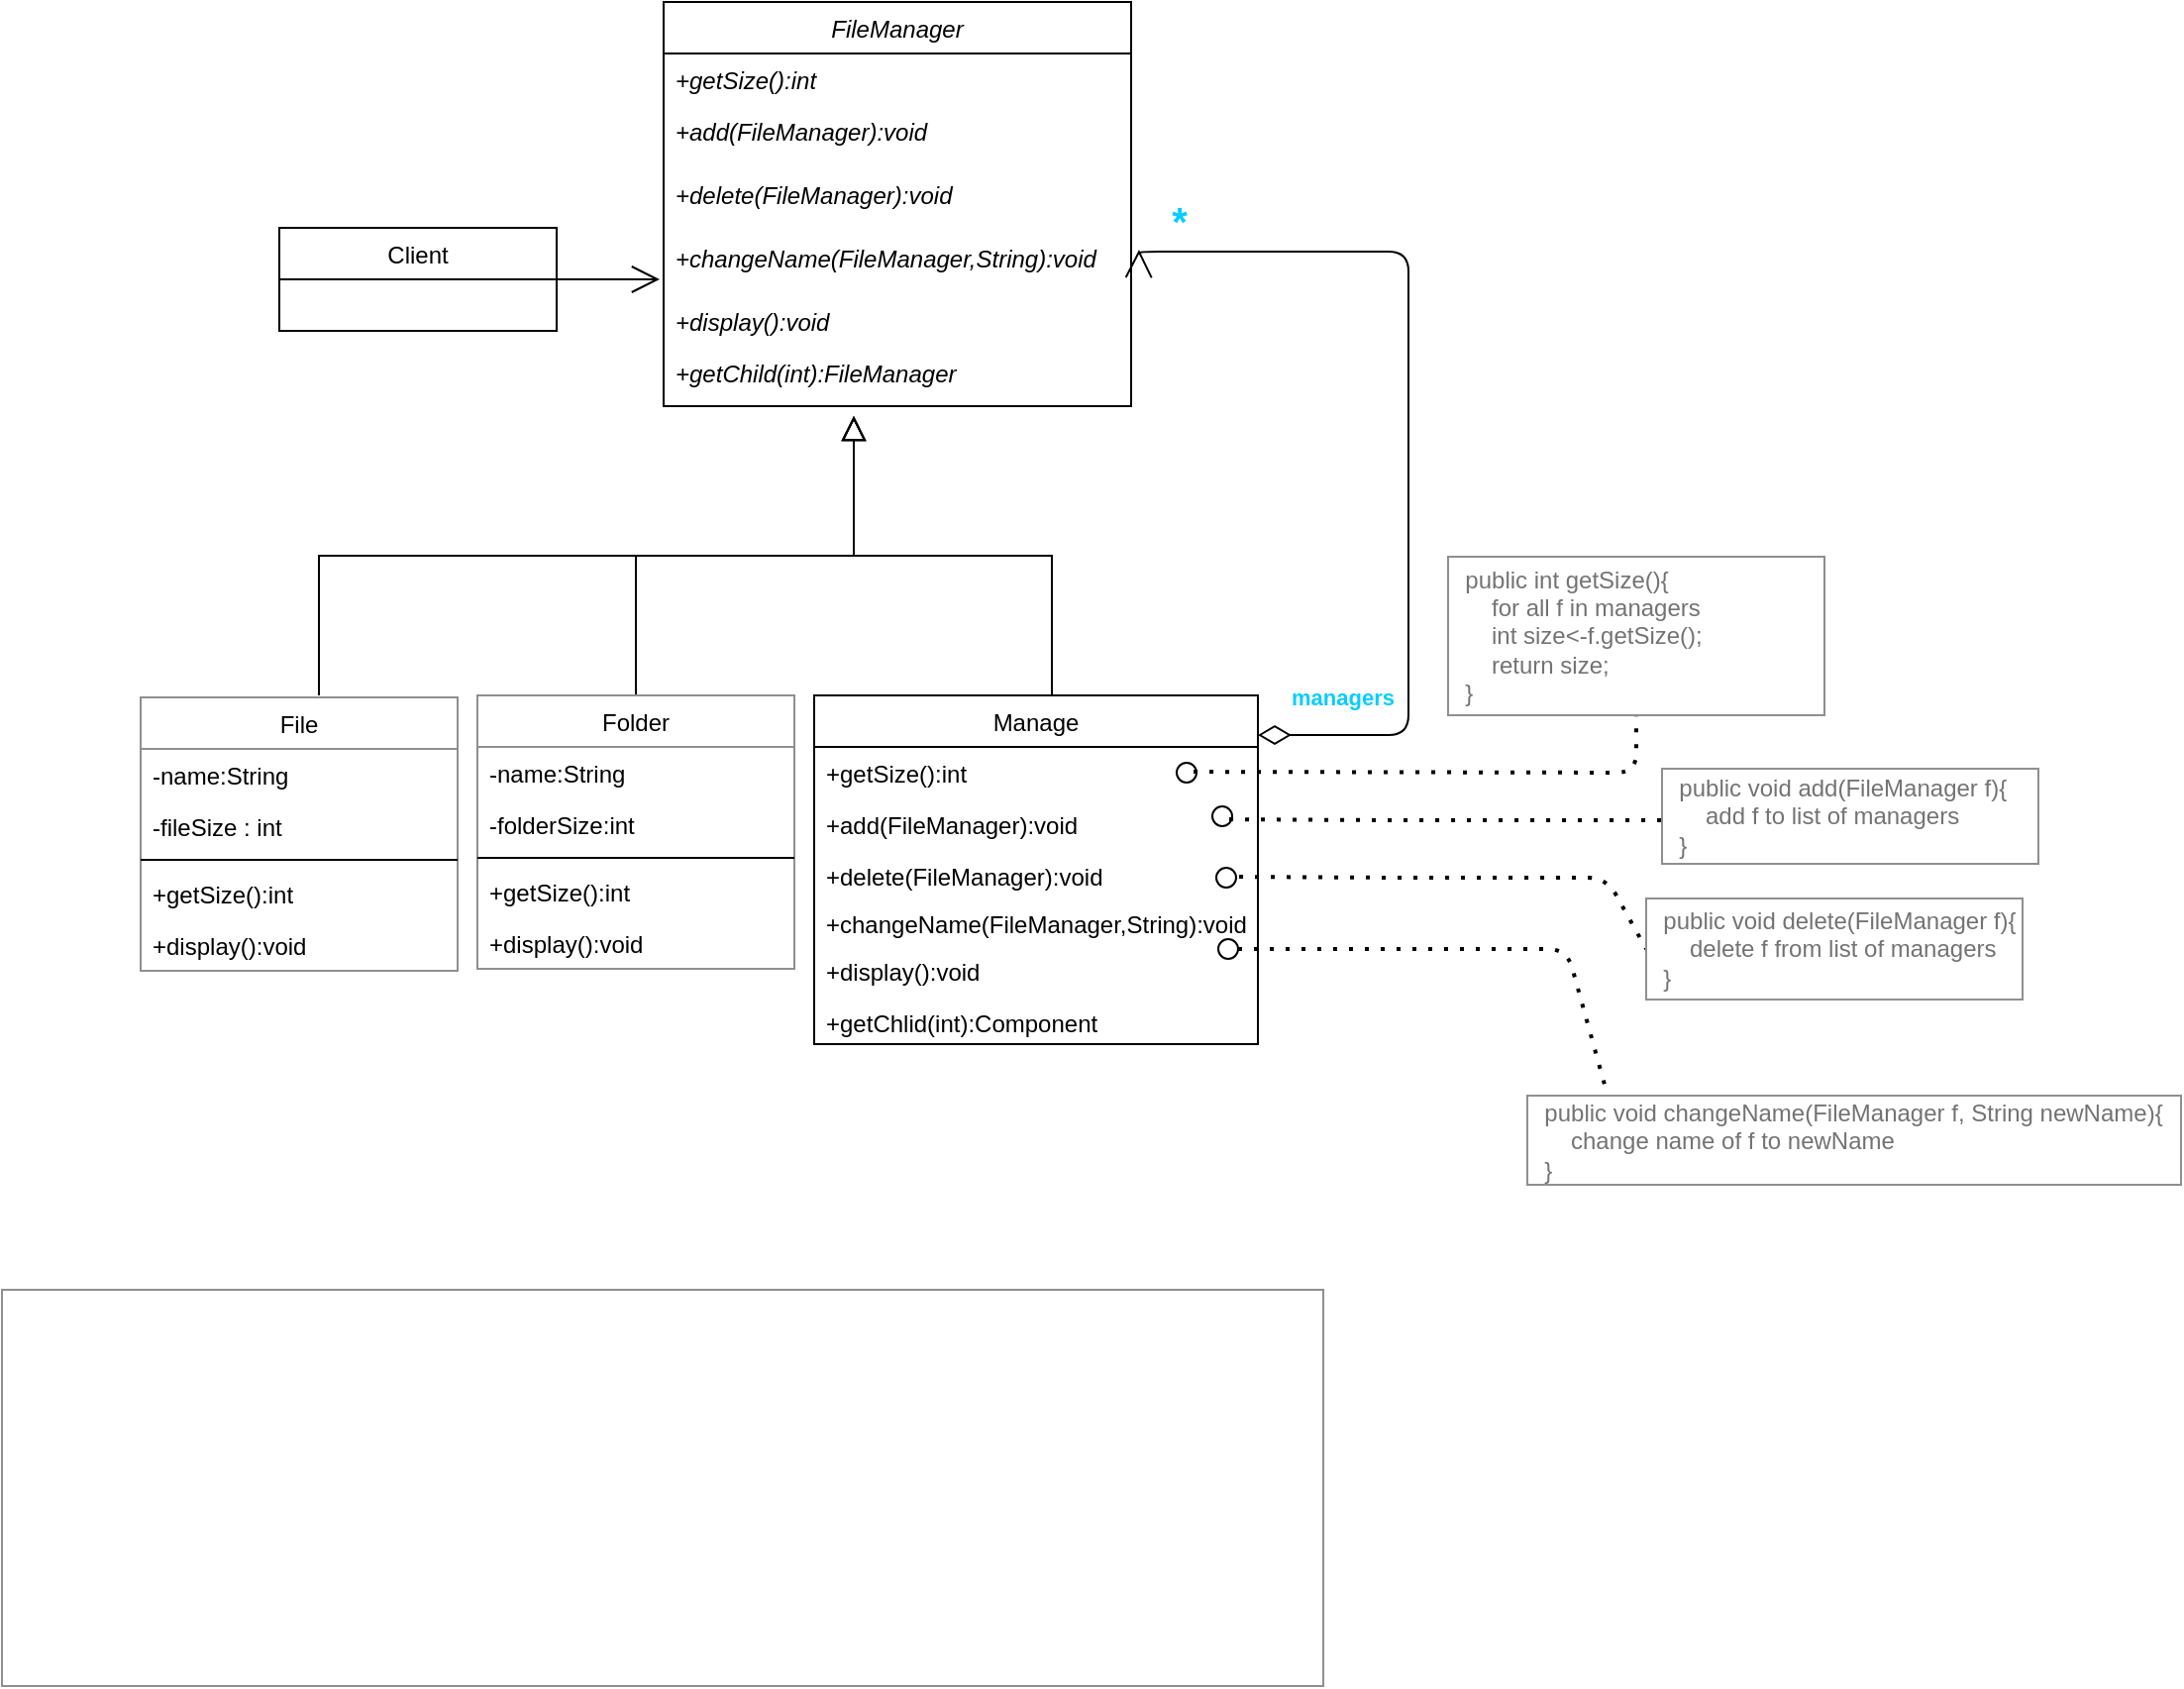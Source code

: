 <mxfile version="13.9.8" type="github">
  <diagram id="C5RBs43oDa-KdzZeNtuy" name="Page-1">
    <mxGraphModel dx="1765" dy="628" grid="1" gridSize="10" guides="1" tooltips="1" connect="1" arrows="1" fold="1" page="1" pageScale="1" pageWidth="827" pageHeight="1169" math="0" shadow="0">
      <root>
        <mxCell id="WIyWlLk6GJQsqaUBKTNV-0" />
        <mxCell id="WIyWlLk6GJQsqaUBKTNV-1" parent="WIyWlLk6GJQsqaUBKTNV-0" />
        <mxCell id="zkfFHV4jXpPFQw0GAbJ--12" value="" style="endArrow=block;endSize=10;endFill=0;shadow=0;strokeWidth=1;rounded=0;edgeStyle=elbowEdgeStyle;elbow=vertical;" parent="WIyWlLk6GJQsqaUBKTNV-1" edge="1">
          <mxGeometry width="160" relative="1" as="geometry">
            <mxPoint x="200" y="360" as="sourcePoint" />
            <mxPoint x="310" y="219" as="targetPoint" />
          </mxGeometry>
        </mxCell>
        <mxCell id="zkfFHV4jXpPFQw0GAbJ--16" value="" style="endArrow=block;endSize=10;endFill=0;shadow=0;strokeWidth=1;rounded=0;edgeStyle=elbowEdgeStyle;elbow=vertical;" parent="WIyWlLk6GJQsqaUBKTNV-1" edge="1">
          <mxGeometry width="160" relative="1" as="geometry">
            <mxPoint x="410" y="360" as="sourcePoint" />
            <mxPoint x="310" y="219" as="targetPoint" />
          </mxGeometry>
        </mxCell>
        <mxCell id="n-7tMSdOyZGbc8-vc1UM-0" value="Client" style="swimlane;fontStyle=0;childLayout=stackLayout;horizontal=1;startSize=26;fillColor=none;horizontalStack=0;resizeParent=1;resizeParentMax=0;resizeLast=0;collapsible=1;marginBottom=0;" vertex="1" parent="WIyWlLk6GJQsqaUBKTNV-1">
          <mxGeometry x="20" y="124" width="140" height="52" as="geometry" />
        </mxCell>
        <mxCell id="n-7tMSdOyZGbc8-vc1UM-5" value="FileManager" style="swimlane;fontStyle=2;childLayout=stackLayout;horizontal=1;startSize=26;fillColor=none;horizontalStack=0;resizeParent=1;resizeParentMax=0;resizeLast=0;collapsible=1;marginBottom=0;" vertex="1" parent="WIyWlLk6GJQsqaUBKTNV-1">
          <mxGeometry x="214" y="10" width="236" height="204" as="geometry" />
        </mxCell>
        <mxCell id="n-7tMSdOyZGbc8-vc1UM-6" value="+getSize():int" style="text;strokeColor=none;fillColor=none;align=left;verticalAlign=top;spacingLeft=4;spacingRight=4;overflow=hidden;rotatable=0;points=[[0,0.5],[1,0.5]];portConstraint=eastwest;fontStyle=2" vertex="1" parent="n-7tMSdOyZGbc8-vc1UM-5">
          <mxGeometry y="26" width="236" height="26" as="geometry" />
        </mxCell>
        <mxCell id="n-7tMSdOyZGbc8-vc1UM-8" value="+add(FileManager):void&#xa;" style="text;strokeColor=none;fillColor=none;align=left;verticalAlign=top;spacingLeft=4;spacingRight=4;overflow=hidden;rotatable=0;points=[[0,0.5],[1,0.5]];portConstraint=eastwest;fontStyle=2" vertex="1" parent="n-7tMSdOyZGbc8-vc1UM-5">
          <mxGeometry y="52" width="236" height="32" as="geometry" />
        </mxCell>
        <mxCell id="n-7tMSdOyZGbc8-vc1UM-38" value="+delete(FileManager):void" style="text;strokeColor=none;fillColor=none;align=left;verticalAlign=top;spacingLeft=4;spacingRight=4;overflow=hidden;rotatable=0;points=[[0,0.5],[1,0.5]];portConstraint=eastwest;fontStyle=2" vertex="1" parent="n-7tMSdOyZGbc8-vc1UM-5">
          <mxGeometry y="84" width="236" height="32" as="geometry" />
        </mxCell>
        <mxCell id="n-7tMSdOyZGbc8-vc1UM-39" value="+changeName(FileManager,String):void" style="text;strokeColor=none;fillColor=none;align=left;verticalAlign=top;spacingLeft=4;spacingRight=4;overflow=hidden;rotatable=0;points=[[0,0.5],[1,0.5]];portConstraint=eastwest;fontStyle=2" vertex="1" parent="n-7tMSdOyZGbc8-vc1UM-5">
          <mxGeometry y="116" width="236" height="32" as="geometry" />
        </mxCell>
        <mxCell id="n-7tMSdOyZGbc8-vc1UM-7" value="+display():void" style="text;strokeColor=none;fillColor=none;align=left;verticalAlign=top;spacingLeft=4;spacingRight=4;overflow=hidden;rotatable=0;points=[[0,0.5],[1,0.5]];portConstraint=eastwest;fontStyle=2" vertex="1" parent="n-7tMSdOyZGbc8-vc1UM-5">
          <mxGeometry y="148" width="236" height="26" as="geometry" />
        </mxCell>
        <mxCell id="n-7tMSdOyZGbc8-vc1UM-9" value="+getChild(int):FileManager" style="text;strokeColor=none;fillColor=none;align=left;verticalAlign=top;spacingLeft=4;spacingRight=4;overflow=hidden;rotatable=0;points=[[0,0.5],[1,0.5]];portConstraint=eastwest;fontStyle=2" vertex="1" parent="n-7tMSdOyZGbc8-vc1UM-5">
          <mxGeometry y="174" width="236" height="30" as="geometry" />
        </mxCell>
        <mxCell id="n-7tMSdOyZGbc8-vc1UM-10" value="" style="endArrow=open;endFill=1;endSize=12;html=1;exitX=1;exitY=0.5;exitDx=0;exitDy=0;" edge="1" parent="WIyWlLk6GJQsqaUBKTNV-1" source="n-7tMSdOyZGbc8-vc1UM-0">
          <mxGeometry width="160" relative="1" as="geometry">
            <mxPoint x="220" y="320" as="sourcePoint" />
            <mxPoint x="212" y="150" as="targetPoint" />
          </mxGeometry>
        </mxCell>
        <mxCell id="n-7tMSdOyZGbc8-vc1UM-11" value="Manage" style="swimlane;fontStyle=0;childLayout=stackLayout;horizontal=1;startSize=26;fillColor=none;horizontalStack=0;resizeParent=1;resizeParentMax=0;resizeLast=0;collapsible=1;marginBottom=0;" vertex="1" parent="WIyWlLk6GJQsqaUBKTNV-1">
          <mxGeometry x="290" y="360" width="224" height="176" as="geometry" />
        </mxCell>
        <mxCell id="n-7tMSdOyZGbc8-vc1UM-12" value="+getSize():int" style="text;strokeColor=none;fillColor=none;align=left;verticalAlign=top;spacingLeft=4;spacingRight=4;overflow=hidden;rotatable=0;points=[[0,0.5],[1,0.5]];portConstraint=eastwest;" vertex="1" parent="n-7tMSdOyZGbc8-vc1UM-11">
          <mxGeometry y="26" width="224" height="26" as="geometry" />
        </mxCell>
        <mxCell id="n-7tMSdOyZGbc8-vc1UM-13" value="+add(FileManager):void" style="text;strokeColor=none;fillColor=none;align=left;verticalAlign=top;spacingLeft=4;spacingRight=4;overflow=hidden;rotatable=0;points=[[0,0.5],[1,0.5]];portConstraint=eastwest;" vertex="1" parent="n-7tMSdOyZGbc8-vc1UM-11">
          <mxGeometry y="52" width="224" height="26" as="geometry" />
        </mxCell>
        <mxCell id="n-7tMSdOyZGbc8-vc1UM-14" value="+delete(FileManager):void" style="text;strokeColor=none;fillColor=none;align=left;verticalAlign=top;spacingLeft=4;spacingRight=4;overflow=hidden;rotatable=0;points=[[0,0.5],[1,0.5]];portConstraint=eastwest;" vertex="1" parent="n-7tMSdOyZGbc8-vc1UM-11">
          <mxGeometry y="78" width="224" height="24" as="geometry" />
        </mxCell>
        <mxCell id="n-7tMSdOyZGbc8-vc1UM-40" value="+changeName(FileManager,String):void" style="text;strokeColor=none;fillColor=none;align=left;verticalAlign=top;spacingLeft=4;spacingRight=4;overflow=hidden;rotatable=0;points=[[0,0.5],[1,0.5]];portConstraint=eastwest;" vertex="1" parent="n-7tMSdOyZGbc8-vc1UM-11">
          <mxGeometry y="102" width="224" height="24" as="geometry" />
        </mxCell>
        <mxCell id="n-7tMSdOyZGbc8-vc1UM-37" value="+display():void" style="text;strokeColor=none;fillColor=none;align=left;verticalAlign=top;spacingLeft=4;spacingRight=4;overflow=hidden;rotatable=0;points=[[0,0.5],[1,0.5]];portConstraint=eastwest;" vertex="1" parent="n-7tMSdOyZGbc8-vc1UM-11">
          <mxGeometry y="126" width="224" height="26" as="geometry" />
        </mxCell>
        <mxCell id="n-7tMSdOyZGbc8-vc1UM-16" value="+getChlid(int):Component" style="text;strokeColor=none;fillColor=none;align=left;verticalAlign=top;spacingLeft=4;spacingRight=4;overflow=hidden;rotatable=0;points=[[0,0.5],[1,0.5]];portConstraint=eastwest;" vertex="1" parent="n-7tMSdOyZGbc8-vc1UM-11">
          <mxGeometry y="152" width="224" height="24" as="geometry" />
        </mxCell>
        <mxCell id="n-7tMSdOyZGbc8-vc1UM-17" value="&lt;font color=&quot;#05cdff&quot;&gt;&lt;b&gt;managers&lt;/b&gt;&lt;/font&gt;" style="endArrow=open;html=1;endSize=12;startArrow=diamondThin;startSize=14;startFill=0;edgeStyle=orthogonalEdgeStyle;align=left;verticalAlign=bottom;entryX=1.017;entryY=0.281;entryDx=0;entryDy=0;entryPerimeter=0;" edge="1" parent="WIyWlLk6GJQsqaUBKTNV-1" target="n-7tMSdOyZGbc8-vc1UM-39">
          <mxGeometry x="-0.935" y="10" relative="1" as="geometry">
            <mxPoint x="514" y="380" as="sourcePoint" />
            <mxPoint x="490" y="110" as="targetPoint" />
            <Array as="points">
              <mxPoint x="590" y="380" />
              <mxPoint x="590" y="136" />
            </Array>
            <mxPoint as="offset" />
          </mxGeometry>
        </mxCell>
        <mxCell id="n-7tMSdOyZGbc8-vc1UM-41" value="*" style="edgeLabel;html=1;align=center;verticalAlign=middle;resizable=0;points=[];fontColor=#05CDFF;fontStyle=1;fontSize=20;" vertex="1" connectable="0" parent="n-7tMSdOyZGbc8-vc1UM-17">
          <mxGeometry x="0.907" y="-4" relative="1" as="geometry">
            <mxPoint y="-12" as="offset" />
          </mxGeometry>
        </mxCell>
        <mxCell id="n-7tMSdOyZGbc8-vc1UM-19" value="" style="ellipse;fillColor=#ffffff;strokeColor=#000000;" vertex="1" parent="WIyWlLk6GJQsqaUBKTNV-1">
          <mxGeometry x="473" y="394" width="10" height="10" as="geometry" />
        </mxCell>
        <mxCell id="n-7tMSdOyZGbc8-vc1UM-21" value="" style="endArrow=none;dashed=1;html=1;dashPattern=1 3;strokeWidth=2;exitX=1;exitY=1;exitDx=0;exitDy=0;entryX=0.5;entryY=1;entryDx=0;entryDy=0;" edge="1" parent="WIyWlLk6GJQsqaUBKTNV-1" target="n-7tMSdOyZGbc8-vc1UM-24">
          <mxGeometry width="50" height="50" relative="1" as="geometry">
            <mxPoint x="481.536" y="398.536" as="sourcePoint" />
            <mxPoint x="715" y="366" as="targetPoint" />
            <Array as="points">
              <mxPoint x="705" y="399" />
            </Array>
          </mxGeometry>
        </mxCell>
        <mxCell id="n-7tMSdOyZGbc8-vc1UM-24" value="&lt;font color=&quot;#737373&quot;&gt;&amp;nbsp; public int getSize(){&lt;br&gt;&amp;nbsp; &amp;nbsp; &amp;nbsp; for all f in managers&lt;br&gt;&amp;nbsp; &amp;nbsp; &amp;nbsp; int size&amp;lt;-f.getSize();&lt;br&gt;&amp;nbsp; &amp;nbsp; &amp;nbsp; return size;&lt;br&gt;&amp;nbsp; }&lt;/font&gt;" style="html=1;align=left;strokeColor=#8F8F8F;" vertex="1" parent="WIyWlLk6GJQsqaUBKTNV-1">
          <mxGeometry x="610" y="290" width="190" height="80" as="geometry" />
        </mxCell>
        <mxCell id="n-7tMSdOyZGbc8-vc1UM-31" value="" style="endArrow=block;endSize=10;endFill=0;shadow=0;strokeWidth=1;rounded=0;edgeStyle=elbowEdgeStyle;elbow=vertical;exitX=0.5;exitY=0;exitDx=0;exitDy=0;" edge="1" parent="WIyWlLk6GJQsqaUBKTNV-1">
          <mxGeometry width="160" relative="1" as="geometry">
            <mxPoint x="40" y="360" as="sourcePoint" />
            <mxPoint x="310" y="219" as="targetPoint" />
          </mxGeometry>
        </mxCell>
        <mxCell id="n-7tMSdOyZGbc8-vc1UM-42" value="" style="html=1;strokeColor=#8F8F8F;fontSize=20;fontColor=#05CDFF;" vertex="1" parent="WIyWlLk6GJQsqaUBKTNV-1">
          <mxGeometry x="-120" y="660" width="667" height="200" as="geometry" />
        </mxCell>
        <mxCell id="n-7tMSdOyZGbc8-vc1UM-43" value="File" style="swimlane;fontStyle=0;align=center;verticalAlign=top;childLayout=stackLayout;horizontal=1;startSize=26;horizontalStack=0;resizeParent=1;resizeParentMax=0;resizeLast=0;collapsible=1;marginBottom=0;strokeColor=#8F8F8F;fontSize=12;" vertex="1" parent="WIyWlLk6GJQsqaUBKTNV-1">
          <mxGeometry x="-50" y="361" width="160" height="138" as="geometry" />
        </mxCell>
        <mxCell id="n-7tMSdOyZGbc8-vc1UM-44" value="-name:String" style="text;strokeColor=none;fillColor=none;align=left;verticalAlign=top;spacingLeft=4;spacingRight=4;overflow=hidden;rotatable=0;points=[[0,0.5],[1,0.5]];portConstraint=eastwest;" vertex="1" parent="n-7tMSdOyZGbc8-vc1UM-43">
          <mxGeometry y="26" width="160" height="26" as="geometry" />
        </mxCell>
        <mxCell id="n-7tMSdOyZGbc8-vc1UM-63" value="-fileSize : int" style="text;strokeColor=none;fillColor=none;align=left;verticalAlign=top;spacingLeft=4;spacingRight=4;overflow=hidden;rotatable=0;points=[[0,0.5],[1,0.5]];portConstraint=eastwest;" vertex="1" parent="n-7tMSdOyZGbc8-vc1UM-43">
          <mxGeometry y="52" width="160" height="26" as="geometry" />
        </mxCell>
        <mxCell id="n-7tMSdOyZGbc8-vc1UM-45" value="" style="line;strokeWidth=1;fillColor=none;align=left;verticalAlign=middle;spacingTop=-1;spacingLeft=3;spacingRight=3;rotatable=0;labelPosition=right;points=[];portConstraint=eastwest;" vertex="1" parent="n-7tMSdOyZGbc8-vc1UM-43">
          <mxGeometry y="78" width="160" height="8" as="geometry" />
        </mxCell>
        <mxCell id="n-7tMSdOyZGbc8-vc1UM-46" value="+getSize():int" style="text;strokeColor=none;fillColor=none;align=left;verticalAlign=top;spacingLeft=4;spacingRight=4;overflow=hidden;rotatable=0;points=[[0,0.5],[1,0.5]];portConstraint=eastwest;" vertex="1" parent="n-7tMSdOyZGbc8-vc1UM-43">
          <mxGeometry y="86" width="160" height="26" as="geometry" />
        </mxCell>
        <mxCell id="n-7tMSdOyZGbc8-vc1UM-34" value="+display():void" style="text;strokeColor=none;fillColor=none;align=left;verticalAlign=top;spacingLeft=4;spacingRight=4;overflow=hidden;rotatable=0;points=[[0,0.5],[1,0.5]];portConstraint=eastwest;" vertex="1" parent="n-7tMSdOyZGbc8-vc1UM-43">
          <mxGeometry y="112" width="160" height="26" as="geometry" />
        </mxCell>
        <mxCell id="n-7tMSdOyZGbc8-vc1UM-47" value="Folder" style="swimlane;fontStyle=0;align=center;verticalAlign=top;childLayout=stackLayout;horizontal=1;startSize=26;horizontalStack=0;resizeParent=1;resizeParentMax=0;resizeLast=0;collapsible=1;marginBottom=0;strokeColor=#8F8F8F;fontSize=12;" vertex="1" parent="WIyWlLk6GJQsqaUBKTNV-1">
          <mxGeometry x="120" y="360" width="160" height="138" as="geometry" />
        </mxCell>
        <mxCell id="n-7tMSdOyZGbc8-vc1UM-48" value="-name:String" style="text;strokeColor=none;fillColor=none;align=left;verticalAlign=top;spacingLeft=4;spacingRight=4;overflow=hidden;rotatable=0;points=[[0,0.5],[1,0.5]];portConstraint=eastwest;" vertex="1" parent="n-7tMSdOyZGbc8-vc1UM-47">
          <mxGeometry y="26" width="160" height="26" as="geometry" />
        </mxCell>
        <mxCell id="n-7tMSdOyZGbc8-vc1UM-64" value="-folderSize:int" style="text;strokeColor=none;fillColor=none;align=left;verticalAlign=top;spacingLeft=4;spacingRight=4;overflow=hidden;rotatable=0;points=[[0,0.5],[1,0.5]];portConstraint=eastwest;" vertex="1" parent="n-7tMSdOyZGbc8-vc1UM-47">
          <mxGeometry y="52" width="160" height="26" as="geometry" />
        </mxCell>
        <mxCell id="n-7tMSdOyZGbc8-vc1UM-49" value="" style="line;strokeWidth=1;fillColor=none;align=left;verticalAlign=middle;spacingTop=-1;spacingLeft=3;spacingRight=3;rotatable=0;labelPosition=right;points=[];portConstraint=eastwest;" vertex="1" parent="n-7tMSdOyZGbc8-vc1UM-47">
          <mxGeometry y="78" width="160" height="8" as="geometry" />
        </mxCell>
        <mxCell id="n-7tMSdOyZGbc8-vc1UM-50" value="+getSize():int" style="text;strokeColor=none;fillColor=none;align=left;verticalAlign=top;spacingLeft=4;spacingRight=4;overflow=hidden;rotatable=0;points=[[0,0.5],[1,0.5]];portConstraint=eastwest;" vertex="1" parent="n-7tMSdOyZGbc8-vc1UM-47">
          <mxGeometry y="86" width="160" height="26" as="geometry" />
        </mxCell>
        <mxCell id="n-7tMSdOyZGbc8-vc1UM-51" value="+display():void" style="text;strokeColor=none;fillColor=none;align=left;verticalAlign=top;spacingLeft=4;spacingRight=4;overflow=hidden;rotatable=0;points=[[0,0.5],[1,0.5]];portConstraint=eastwest;" vertex="1" parent="n-7tMSdOyZGbc8-vc1UM-47">
          <mxGeometry y="112" width="160" height="26" as="geometry" />
        </mxCell>
        <mxCell id="n-7tMSdOyZGbc8-vc1UM-52" value="" style="ellipse;fillColor=#ffffff;strokeColor=#000000;" vertex="1" parent="WIyWlLk6GJQsqaUBKTNV-1">
          <mxGeometry x="491" y="416" width="10" height="10" as="geometry" />
        </mxCell>
        <mxCell id="n-7tMSdOyZGbc8-vc1UM-53" value="" style="endArrow=none;dashed=1;html=1;dashPattern=1 3;strokeWidth=2;exitX=1;exitY=1;exitDx=0;exitDy=0;entryX=0;entryY=0.5;entryDx=0;entryDy=0;" edge="1" parent="WIyWlLk6GJQsqaUBKTNV-1" target="n-7tMSdOyZGbc8-vc1UM-54">
          <mxGeometry width="50" height="50" relative="1" as="geometry">
            <mxPoint x="499.536" y="422.536" as="sourcePoint" />
            <mxPoint x="648" y="454" as="targetPoint" />
            <Array as="points">
              <mxPoint x="578" y="423" />
              <mxPoint x="734" y="423" />
            </Array>
          </mxGeometry>
        </mxCell>
        <mxCell id="n-7tMSdOyZGbc8-vc1UM-54" value="&lt;font color=&quot;#737373&quot;&gt;&amp;nbsp; public void add(FileManager f){&lt;br&gt;&amp;nbsp; &amp;nbsp; &amp;nbsp; add f to list of managers&lt;br&gt;&amp;nbsp; }&lt;/font&gt;" style="html=1;align=left;strokeColor=#8F8F8F;" vertex="1" parent="WIyWlLk6GJQsqaUBKTNV-1">
          <mxGeometry x="718" y="397" width="190" height="48" as="geometry" />
        </mxCell>
        <mxCell id="n-7tMSdOyZGbc8-vc1UM-55" value="" style="ellipse;fillColor=#ffffff;strokeColor=#000000;" vertex="1" parent="WIyWlLk6GJQsqaUBKTNV-1">
          <mxGeometry x="493" y="447" width="10" height="10" as="geometry" />
        </mxCell>
        <mxCell id="n-7tMSdOyZGbc8-vc1UM-56" value="" style="endArrow=none;dashed=1;html=1;dashPattern=1 3;strokeWidth=2;exitX=1;exitY=1;exitDx=0;exitDy=0;entryX=0;entryY=0.5;entryDx=0;entryDy=0;" edge="1" parent="WIyWlLk6GJQsqaUBKTNV-1" target="n-7tMSdOyZGbc8-vc1UM-57">
          <mxGeometry width="50" height="50" relative="1" as="geometry">
            <mxPoint x="504.536" y="451.536" as="sourcePoint" />
            <mxPoint x="630" y="560" as="targetPoint" />
            <Array as="points">
              <mxPoint x="583" y="452" />
              <mxPoint x="690" y="452" />
            </Array>
          </mxGeometry>
        </mxCell>
        <mxCell id="n-7tMSdOyZGbc8-vc1UM-57" value="&lt;font color=&quot;#737373&quot;&gt;&amp;nbsp; public void delete(FileManager f){&lt;br&gt;&amp;nbsp; &amp;nbsp; &amp;nbsp; delete f from list of managers&lt;br&gt;&amp;nbsp; }&lt;/font&gt;" style="html=1;align=left;strokeColor=#8F8F8F;" vertex="1" parent="WIyWlLk6GJQsqaUBKTNV-1">
          <mxGeometry x="710" y="462.5" width="190" height="51" as="geometry" />
        </mxCell>
        <mxCell id="n-7tMSdOyZGbc8-vc1UM-58" value="" style="ellipse;fillColor=#ffffff;strokeColor=#000000;" vertex="1" parent="WIyWlLk6GJQsqaUBKTNV-1">
          <mxGeometry x="494" y="483" width="10" height="10" as="geometry" />
        </mxCell>
        <mxCell id="n-7tMSdOyZGbc8-vc1UM-61" value="" style="endArrow=none;dashed=1;html=1;dashPattern=1 3;strokeWidth=2;exitX=1;exitY=0.5;exitDx=0;exitDy=0;" edge="1" parent="WIyWlLk6GJQsqaUBKTNV-1" source="n-7tMSdOyZGbc8-vc1UM-58">
          <mxGeometry width="50" height="50" relative="1" as="geometry">
            <mxPoint x="504.536" y="476.536" as="sourcePoint" />
            <mxPoint x="690" y="560" as="targetPoint" />
            <Array as="points">
              <mxPoint x="583" y="488" />
              <mxPoint x="670" y="488" />
            </Array>
          </mxGeometry>
        </mxCell>
        <mxCell id="n-7tMSdOyZGbc8-vc1UM-62" value="&lt;font color=&quot;#737373&quot;&gt;&amp;nbsp; public void changeName(FileManager f, String newName){&lt;br&gt;&amp;nbsp; &amp;nbsp; &amp;nbsp; change name of f to newName&lt;br&gt;&amp;nbsp; }&lt;/font&gt;" style="html=1;align=left;strokeColor=#8F8F8F;" vertex="1" parent="WIyWlLk6GJQsqaUBKTNV-1">
          <mxGeometry x="650" y="562" width="330" height="45" as="geometry" />
        </mxCell>
      </root>
    </mxGraphModel>
  </diagram>
</mxfile>
